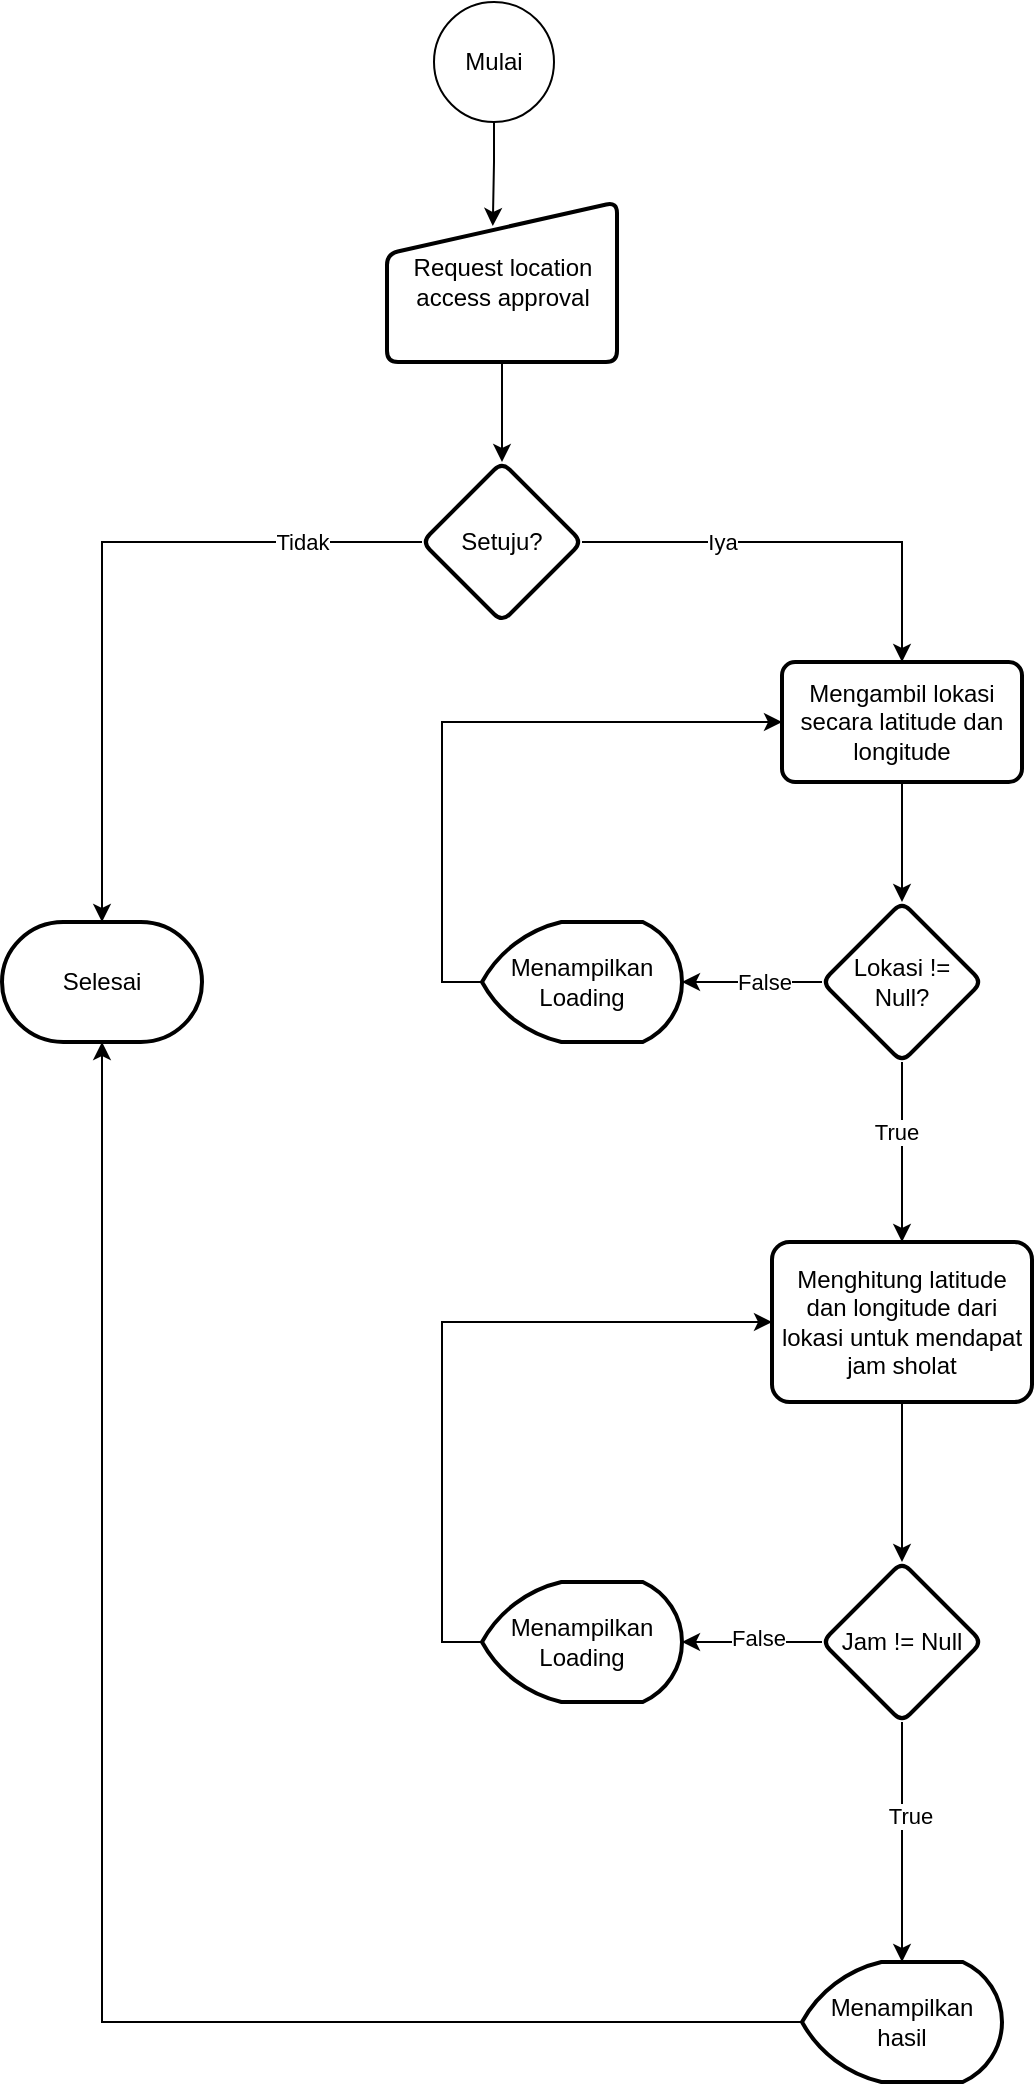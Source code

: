 <mxfile version="21.6.9" type="device">
  <diagram name="Page-1" id="7Ve8jjH7swceKnp_2TFL">
    <mxGraphModel dx="1434" dy="758" grid="1" gridSize="10" guides="1" tooltips="1" connect="1" arrows="1" fold="1" page="1" pageScale="1" pageWidth="850" pageHeight="1100" math="0" shadow="0">
      <root>
        <mxCell id="0" />
        <mxCell id="1" parent="0" />
        <mxCell id="bqxaGYPi50El4LEkF_6R-5" style="edgeStyle=orthogonalEdgeStyle;rounded=0;orthogonalLoop=1;jettySize=auto;html=1;exitX=0.5;exitY=1;exitDx=0;exitDy=0;entryX=0.46;entryY=0.15;entryDx=0;entryDy=0;entryPerimeter=0;" edge="1" parent="1" source="bqxaGYPi50El4LEkF_6R-1" target="bqxaGYPi50El4LEkF_6R-4">
          <mxGeometry relative="1" as="geometry" />
        </mxCell>
        <mxCell id="bqxaGYPi50El4LEkF_6R-1" value="Mulai" style="ellipse;whiteSpace=wrap;html=1;aspect=fixed;" vertex="1" parent="1">
          <mxGeometry x="376" y="20" width="60" height="60" as="geometry" />
        </mxCell>
        <mxCell id="bqxaGYPi50El4LEkF_6R-7" value="" style="edgeStyle=orthogonalEdgeStyle;rounded=0;orthogonalLoop=1;jettySize=auto;html=1;" edge="1" parent="1" source="bqxaGYPi50El4LEkF_6R-4" target="bqxaGYPi50El4LEkF_6R-6">
          <mxGeometry relative="1" as="geometry" />
        </mxCell>
        <mxCell id="bqxaGYPi50El4LEkF_6R-4" value="Request location access approval" style="html=1;strokeWidth=2;shape=manualInput;whiteSpace=wrap;rounded=1;size=26;arcSize=11;" vertex="1" parent="1">
          <mxGeometry x="352.5" y="120" width="115" height="80" as="geometry" />
        </mxCell>
        <mxCell id="bqxaGYPi50El4LEkF_6R-9" style="edgeStyle=orthogonalEdgeStyle;rounded=0;orthogonalLoop=1;jettySize=auto;html=1;entryX=0.5;entryY=0;entryDx=0;entryDy=0;entryPerimeter=0;" edge="1" parent="1" source="bqxaGYPi50El4LEkF_6R-6" target="bqxaGYPi50El4LEkF_6R-8">
          <mxGeometry relative="1" as="geometry" />
        </mxCell>
        <mxCell id="bqxaGYPi50El4LEkF_6R-10" value="Tidak" style="edgeLabel;html=1;align=center;verticalAlign=middle;resizable=0;points=[];" vertex="1" connectable="0" parent="bqxaGYPi50El4LEkF_6R-9">
          <mxGeometry x="-0.749" y="1" relative="1" as="geometry">
            <mxPoint x="-16" y="-1" as="offset" />
          </mxGeometry>
        </mxCell>
        <mxCell id="bqxaGYPi50El4LEkF_6R-12" value="" style="edgeStyle=orthogonalEdgeStyle;rounded=0;orthogonalLoop=1;jettySize=auto;html=1;" edge="1" parent="1" source="bqxaGYPi50El4LEkF_6R-6" target="bqxaGYPi50El4LEkF_6R-11">
          <mxGeometry relative="1" as="geometry" />
        </mxCell>
        <mxCell id="bqxaGYPi50El4LEkF_6R-13" value="Iya" style="edgeLabel;html=1;align=center;verticalAlign=middle;resizable=0;points=[];" vertex="1" connectable="0" parent="bqxaGYPi50El4LEkF_6R-12">
          <mxGeometry x="-0.695" y="-3" relative="1" as="geometry">
            <mxPoint x="36" y="-3" as="offset" />
          </mxGeometry>
        </mxCell>
        <mxCell id="bqxaGYPi50El4LEkF_6R-6" value="Setuju?" style="rhombus;whiteSpace=wrap;html=1;strokeWidth=2;rounded=1;arcSize=11;" vertex="1" parent="1">
          <mxGeometry x="370" y="250" width="80" height="80" as="geometry" />
        </mxCell>
        <mxCell id="bqxaGYPi50El4LEkF_6R-8" value="Selesai" style="strokeWidth=2;html=1;shape=mxgraph.flowchart.terminator;whiteSpace=wrap;" vertex="1" parent="1">
          <mxGeometry x="160" y="480" width="100" height="60" as="geometry" />
        </mxCell>
        <mxCell id="bqxaGYPi50El4LEkF_6R-15" value="" style="edgeStyle=orthogonalEdgeStyle;rounded=0;orthogonalLoop=1;jettySize=auto;html=1;" edge="1" parent="1" source="bqxaGYPi50El4LEkF_6R-11" target="bqxaGYPi50El4LEkF_6R-14">
          <mxGeometry relative="1" as="geometry" />
        </mxCell>
        <mxCell id="bqxaGYPi50El4LEkF_6R-11" value="Mengambil lokasi secara latitude dan longitude" style="whiteSpace=wrap;html=1;strokeWidth=2;rounded=1;arcSize=11;" vertex="1" parent="1">
          <mxGeometry x="550" y="350" width="120" height="60" as="geometry" />
        </mxCell>
        <mxCell id="bqxaGYPi50El4LEkF_6R-17" style="edgeStyle=orthogonalEdgeStyle;rounded=0;orthogonalLoop=1;jettySize=auto;html=1;exitX=0;exitY=0.5;exitDx=0;exitDy=0;entryX=1;entryY=0.5;entryDx=0;entryDy=0;entryPerimeter=0;" edge="1" parent="1" source="bqxaGYPi50El4LEkF_6R-14" target="bqxaGYPi50El4LEkF_6R-16">
          <mxGeometry relative="1" as="geometry" />
        </mxCell>
        <mxCell id="bqxaGYPi50El4LEkF_6R-19" value="False" style="edgeLabel;html=1;align=center;verticalAlign=middle;resizable=0;points=[];" vertex="1" connectable="0" parent="bqxaGYPi50El4LEkF_6R-17">
          <mxGeometry x="-0.298" y="3" relative="1" as="geometry">
            <mxPoint x="-5" y="-3" as="offset" />
          </mxGeometry>
        </mxCell>
        <mxCell id="bqxaGYPi50El4LEkF_6R-21" value="" style="edgeStyle=orthogonalEdgeStyle;rounded=0;orthogonalLoop=1;jettySize=auto;html=1;" edge="1" parent="1" source="bqxaGYPi50El4LEkF_6R-14" target="bqxaGYPi50El4LEkF_6R-20">
          <mxGeometry relative="1" as="geometry" />
        </mxCell>
        <mxCell id="bqxaGYPi50El4LEkF_6R-22" value="True" style="edgeLabel;html=1;align=center;verticalAlign=middle;resizable=0;points=[];" vertex="1" connectable="0" parent="bqxaGYPi50El4LEkF_6R-21">
          <mxGeometry x="-0.222" y="-3" relative="1" as="geometry">
            <mxPoint as="offset" />
          </mxGeometry>
        </mxCell>
        <mxCell id="bqxaGYPi50El4LEkF_6R-14" value="Lokasi != Null?" style="rhombus;whiteSpace=wrap;html=1;strokeWidth=2;rounded=1;arcSize=11;" vertex="1" parent="1">
          <mxGeometry x="570" y="470" width="80" height="80" as="geometry" />
        </mxCell>
        <mxCell id="bqxaGYPi50El4LEkF_6R-18" style="edgeStyle=orthogonalEdgeStyle;rounded=0;orthogonalLoop=1;jettySize=auto;html=1;entryX=0;entryY=0.5;entryDx=0;entryDy=0;exitX=0;exitY=0.5;exitDx=0;exitDy=0;exitPerimeter=0;" edge="1" parent="1" source="bqxaGYPi50El4LEkF_6R-16" target="bqxaGYPi50El4LEkF_6R-11">
          <mxGeometry relative="1" as="geometry" />
        </mxCell>
        <mxCell id="bqxaGYPi50El4LEkF_6R-16" value="Menampilkan Loading" style="strokeWidth=2;html=1;shape=mxgraph.flowchart.display;whiteSpace=wrap;" vertex="1" parent="1">
          <mxGeometry x="400" y="480" width="100" height="60" as="geometry" />
        </mxCell>
        <mxCell id="bqxaGYPi50El4LEkF_6R-24" value="" style="edgeStyle=orthogonalEdgeStyle;rounded=0;orthogonalLoop=1;jettySize=auto;html=1;" edge="1" parent="1" source="bqxaGYPi50El4LEkF_6R-20" target="bqxaGYPi50El4LEkF_6R-23">
          <mxGeometry relative="1" as="geometry" />
        </mxCell>
        <mxCell id="bqxaGYPi50El4LEkF_6R-20" value="Menghitung latitude dan longitude dari lokasi untuk mendapat jam sholat" style="whiteSpace=wrap;html=1;strokeWidth=2;rounded=1;arcSize=11;" vertex="1" parent="1">
          <mxGeometry x="545" y="640" width="130" height="80" as="geometry" />
        </mxCell>
        <mxCell id="bqxaGYPi50El4LEkF_6R-27" style="edgeStyle=orthogonalEdgeStyle;rounded=0;orthogonalLoop=1;jettySize=auto;html=1;entryX=1;entryY=0.5;entryDx=0;entryDy=0;entryPerimeter=0;" edge="1" parent="1" source="bqxaGYPi50El4LEkF_6R-23" target="bqxaGYPi50El4LEkF_6R-26">
          <mxGeometry relative="1" as="geometry" />
        </mxCell>
        <mxCell id="bqxaGYPi50El4LEkF_6R-28" value="False" style="edgeLabel;html=1;align=center;verticalAlign=middle;resizable=0;points=[];" vertex="1" connectable="0" parent="bqxaGYPi50El4LEkF_6R-27">
          <mxGeometry x="-0.086" y="-2" relative="1" as="geometry">
            <mxPoint as="offset" />
          </mxGeometry>
        </mxCell>
        <mxCell id="bqxaGYPi50El4LEkF_6R-31" style="edgeStyle=orthogonalEdgeStyle;rounded=0;orthogonalLoop=1;jettySize=auto;html=1;" edge="1" parent="1" source="bqxaGYPi50El4LEkF_6R-23" target="bqxaGYPi50El4LEkF_6R-30">
          <mxGeometry relative="1" as="geometry" />
        </mxCell>
        <mxCell id="bqxaGYPi50El4LEkF_6R-32" value="True" style="edgeLabel;html=1;align=center;verticalAlign=middle;resizable=0;points=[];" vertex="1" connectable="0" parent="bqxaGYPi50El4LEkF_6R-31">
          <mxGeometry x="-0.217" y="4" relative="1" as="geometry">
            <mxPoint as="offset" />
          </mxGeometry>
        </mxCell>
        <mxCell id="bqxaGYPi50El4LEkF_6R-23" value="Jam != Null" style="rhombus;whiteSpace=wrap;html=1;strokeWidth=2;rounded=1;arcSize=11;" vertex="1" parent="1">
          <mxGeometry x="570" y="800" width="80" height="80" as="geometry" />
        </mxCell>
        <mxCell id="bqxaGYPi50El4LEkF_6R-29" style="edgeStyle=orthogonalEdgeStyle;rounded=0;orthogonalLoop=1;jettySize=auto;html=1;entryX=0;entryY=0.5;entryDx=0;entryDy=0;exitX=0;exitY=0.5;exitDx=0;exitDy=0;exitPerimeter=0;" edge="1" parent="1" source="bqxaGYPi50El4LEkF_6R-26" target="bqxaGYPi50El4LEkF_6R-20">
          <mxGeometry relative="1" as="geometry" />
        </mxCell>
        <mxCell id="bqxaGYPi50El4LEkF_6R-26" value="Menampilkan Loading" style="strokeWidth=2;html=1;shape=mxgraph.flowchart.display;whiteSpace=wrap;" vertex="1" parent="1">
          <mxGeometry x="400" y="810" width="100" height="60" as="geometry" />
        </mxCell>
        <mxCell id="bqxaGYPi50El4LEkF_6R-33" style="edgeStyle=orthogonalEdgeStyle;rounded=0;orthogonalLoop=1;jettySize=auto;html=1;entryX=0.5;entryY=1;entryDx=0;entryDy=0;entryPerimeter=0;" edge="1" parent="1" source="bqxaGYPi50El4LEkF_6R-30" target="bqxaGYPi50El4LEkF_6R-8">
          <mxGeometry relative="1" as="geometry" />
        </mxCell>
        <mxCell id="bqxaGYPi50El4LEkF_6R-30" value="Menampilkan hasil" style="strokeWidth=2;html=1;shape=mxgraph.flowchart.display;whiteSpace=wrap;" vertex="1" parent="1">
          <mxGeometry x="560" y="1000" width="100" height="60" as="geometry" />
        </mxCell>
      </root>
    </mxGraphModel>
  </diagram>
</mxfile>

